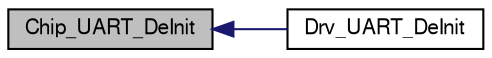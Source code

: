 digraph "Chip_UART_DeInit"
{
  edge [fontname="FreeSans",fontsize="10",labelfontname="FreeSans",labelfontsize="10"];
  node [fontname="FreeSans",fontsize="10",shape=record];
  rankdir="LR";
  Node1 [label="Chip_UART_DeInit",height=0.2,width=0.4,color="black", fillcolor="grey75", style="filled", fontcolor="black"];
  Node1 -> Node2 [dir="back",color="midnightblue",fontsize="10",style="solid"];
  Node2 [label="Drv_UART_DeInit",height=0.2,width=0.4,color="black", fillcolor="white", style="filled",URL="$group__UART__Library.html#ga4d7777f8692bb7fdf17e975025bfbf8a",tooltip="UART de-initialization. "];
}
